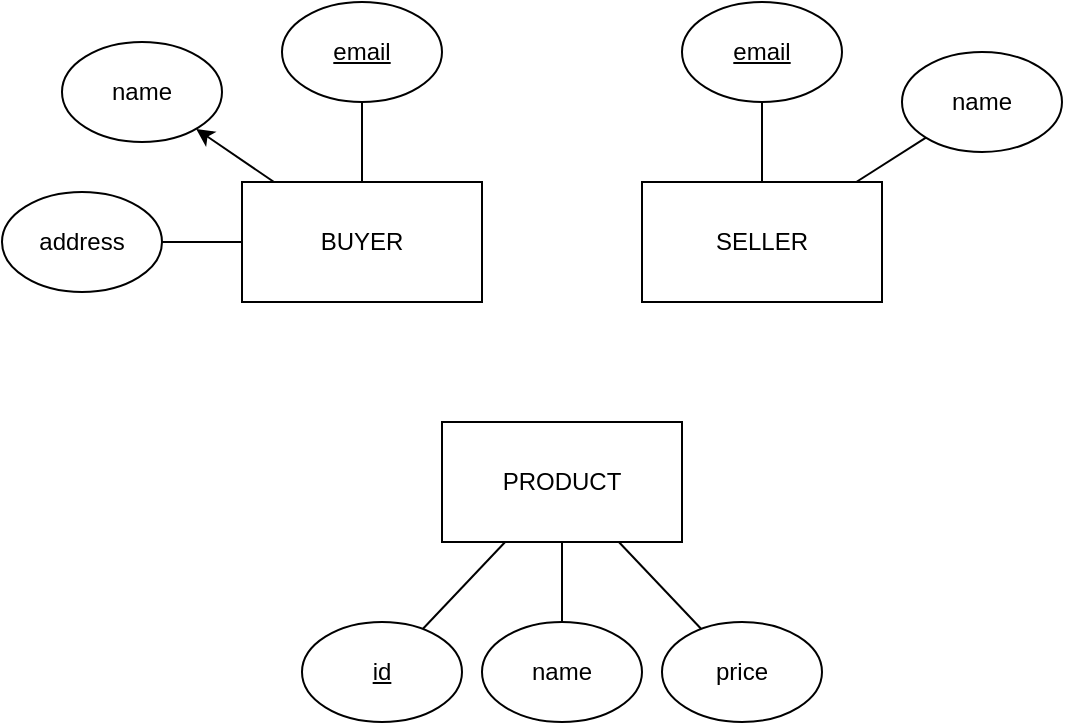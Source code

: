 <mxfile version="26.1.0">
  <diagram name="Page-1" id="hPWTLEjWvPm6uxyyfBEl">
    <mxGraphModel dx="662" dy="675" grid="1" gridSize="10" guides="1" tooltips="1" connect="1" arrows="1" fold="1" page="1" pageScale="1" pageWidth="850" pageHeight="1100" math="0" shadow="0">
      <root>
        <mxCell id="0" />
        <mxCell id="1" parent="0" />
        <mxCell id="DCkQPGPqgjpi9QMiBfWP-9" style="edgeStyle=orthogonalEdgeStyle;rounded=0;orthogonalLoop=1;jettySize=auto;html=1;endArrow=none;startFill=0;" edge="1" parent="1" source="DCkQPGPqgjpi9QMiBfWP-1" target="DCkQPGPqgjpi9QMiBfWP-8">
          <mxGeometry relative="1" as="geometry" />
        </mxCell>
        <mxCell id="DCkQPGPqgjpi9QMiBfWP-18" style="rounded=0;orthogonalLoop=1;jettySize=auto;html=1;endArrow=none;startFill=0;" edge="1" parent="1" source="DCkQPGPqgjpi9QMiBfWP-1" target="DCkQPGPqgjpi9QMiBfWP-13">
          <mxGeometry relative="1" as="geometry" />
        </mxCell>
        <mxCell id="DCkQPGPqgjpi9QMiBfWP-19" style="rounded=0;orthogonalLoop=1;jettySize=auto;html=1;" edge="1" parent="1" source="DCkQPGPqgjpi9QMiBfWP-1" target="DCkQPGPqgjpi9QMiBfWP-12">
          <mxGeometry relative="1" as="geometry" />
        </mxCell>
        <mxCell id="DCkQPGPqgjpi9QMiBfWP-1" value="BUYER" style="rounded=0;whiteSpace=wrap;html=1;" vertex="1" parent="1">
          <mxGeometry x="260" y="320" width="120" height="60" as="geometry" />
        </mxCell>
        <mxCell id="DCkQPGPqgjpi9QMiBfWP-7" style="edgeStyle=orthogonalEdgeStyle;rounded=0;orthogonalLoop=1;jettySize=auto;html=1;endArrow=none;startFill=0;" edge="1" parent="1" source="DCkQPGPqgjpi9QMiBfWP-2" target="DCkQPGPqgjpi9QMiBfWP-6">
          <mxGeometry relative="1" as="geometry" />
        </mxCell>
        <mxCell id="DCkQPGPqgjpi9QMiBfWP-17" style="rounded=0;orthogonalLoop=1;jettySize=auto;html=1;endArrow=none;startFill=0;" edge="1" parent="1" source="DCkQPGPqgjpi9QMiBfWP-2" target="DCkQPGPqgjpi9QMiBfWP-14">
          <mxGeometry relative="1" as="geometry" />
        </mxCell>
        <mxCell id="DCkQPGPqgjpi9QMiBfWP-2" value="SELLER" style="rounded=0;whiteSpace=wrap;html=1;" vertex="1" parent="1">
          <mxGeometry x="460" y="320" width="120" height="60" as="geometry" />
        </mxCell>
        <mxCell id="DCkQPGPqgjpi9QMiBfWP-11" style="rounded=0;orthogonalLoop=1;jettySize=auto;html=1;endArrow=none;startFill=0;" edge="1" parent="1" source="DCkQPGPqgjpi9QMiBfWP-3" target="DCkQPGPqgjpi9QMiBfWP-10">
          <mxGeometry relative="1" as="geometry">
            <mxPoint x="330" y="500" as="sourcePoint" />
          </mxGeometry>
        </mxCell>
        <mxCell id="DCkQPGPqgjpi9QMiBfWP-3" value="PRODUCT" style="rounded=0;whiteSpace=wrap;html=1;" vertex="1" parent="1">
          <mxGeometry x="360" y="440" width="120" height="60" as="geometry" />
        </mxCell>
        <mxCell id="DCkQPGPqgjpi9QMiBfWP-6" value="&lt;u&gt;email&lt;/u&gt;" style="ellipse;whiteSpace=wrap;html=1;" vertex="1" parent="1">
          <mxGeometry x="480" y="230" width="80" height="50" as="geometry" />
        </mxCell>
        <mxCell id="DCkQPGPqgjpi9QMiBfWP-8" value="&lt;u&gt;email&lt;/u&gt;" style="ellipse;whiteSpace=wrap;html=1;" vertex="1" parent="1">
          <mxGeometry x="280" y="230" width="80" height="50" as="geometry" />
        </mxCell>
        <mxCell id="DCkQPGPqgjpi9QMiBfWP-10" value="id" style="ellipse;whiteSpace=wrap;html=1;fontStyle=4" vertex="1" parent="1">
          <mxGeometry x="290" y="540" width="80" height="50" as="geometry" />
        </mxCell>
        <mxCell id="DCkQPGPqgjpi9QMiBfWP-12" value="name" style="ellipse;whiteSpace=wrap;html=1;fontStyle=0" vertex="1" parent="1">
          <mxGeometry x="170" y="250" width="80" height="50" as="geometry" />
        </mxCell>
        <mxCell id="DCkQPGPqgjpi9QMiBfWP-13" value="address" style="ellipse;whiteSpace=wrap;html=1;fontStyle=0" vertex="1" parent="1">
          <mxGeometry x="140" y="325" width="80" height="50" as="geometry" />
        </mxCell>
        <mxCell id="DCkQPGPqgjpi9QMiBfWP-14" value="name" style="ellipse;whiteSpace=wrap;html=1;fontStyle=0" vertex="1" parent="1">
          <mxGeometry x="590" y="255" width="80" height="50" as="geometry" />
        </mxCell>
        <mxCell id="DCkQPGPqgjpi9QMiBfWP-21" style="rounded=0;orthogonalLoop=1;jettySize=auto;html=1;endArrow=none;startFill=0;" edge="1" parent="1" source="DCkQPGPqgjpi9QMiBfWP-20" target="DCkQPGPqgjpi9QMiBfWP-3">
          <mxGeometry relative="1" as="geometry" />
        </mxCell>
        <mxCell id="DCkQPGPqgjpi9QMiBfWP-20" value="name" style="ellipse;whiteSpace=wrap;html=1;fontStyle=0" vertex="1" parent="1">
          <mxGeometry x="380" y="540" width="80" height="50" as="geometry" />
        </mxCell>
        <mxCell id="DCkQPGPqgjpi9QMiBfWP-23" style="rounded=0;orthogonalLoop=1;jettySize=auto;html=1;endArrow=none;startFill=0;" edge="1" parent="1" source="DCkQPGPqgjpi9QMiBfWP-22" target="DCkQPGPqgjpi9QMiBfWP-3">
          <mxGeometry relative="1" as="geometry" />
        </mxCell>
        <mxCell id="DCkQPGPqgjpi9QMiBfWP-22" value="price" style="ellipse;whiteSpace=wrap;html=1;fontStyle=0" vertex="1" parent="1">
          <mxGeometry x="470" y="540" width="80" height="50" as="geometry" />
        </mxCell>
      </root>
    </mxGraphModel>
  </diagram>
</mxfile>
